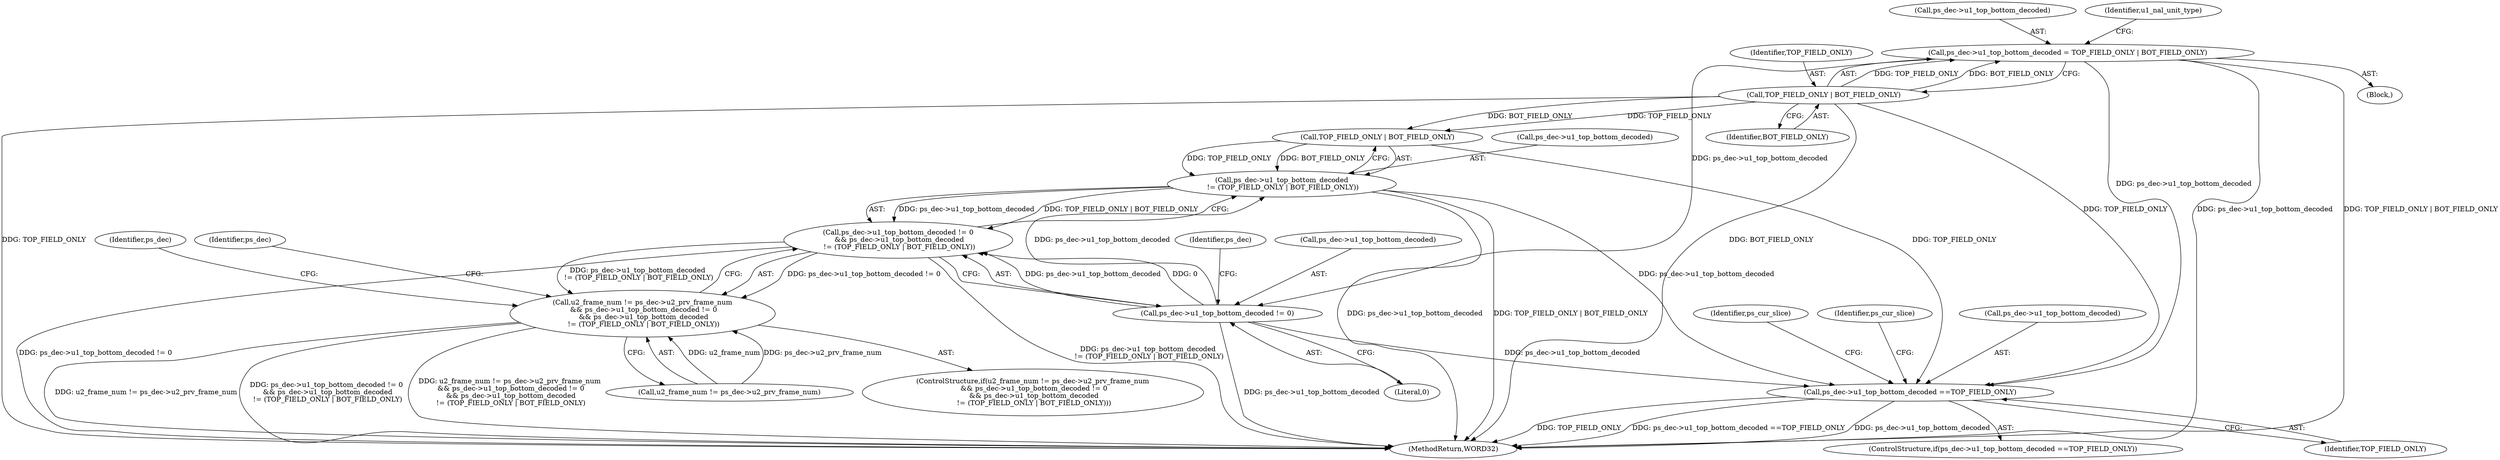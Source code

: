 digraph "0_Android_e629194c62a9a129ce378e08cb1059a8a53f1795_1@pointer" {
"1000549" [label="(Call,ps_dec->u1_top_bottom_decoded = TOP_FIELD_ONLY | BOT_FIELD_ONLY)"];
"1000553" [label="(Call,TOP_FIELD_ONLY | BOT_FIELD_ONLY)"];
"1000821" [label="(Call,ps_dec->u1_top_bottom_decoded != 0)"];
"1000820" [label="(Call,ps_dec->u1_top_bottom_decoded != 0\n && ps_dec->u1_top_bottom_decoded\n != (TOP_FIELD_ONLY | BOT_FIELD_ONLY))"];
"1000814" [label="(Call,u2_frame_num != ps_dec->u2_prv_frame_num\n && ps_dec->u1_top_bottom_decoded != 0\n && ps_dec->u1_top_bottom_decoded\n != (TOP_FIELD_ONLY | BOT_FIELD_ONLY))"];
"1000826" [label="(Call,ps_dec->u1_top_bottom_decoded\n != (TOP_FIELD_ONLY | BOT_FIELD_ONLY))"];
"1000853" [label="(Call,ps_dec->u1_top_bottom_decoded ==TOP_FIELD_ONLY)"];
"1000854" [label="(Call,ps_dec->u1_top_bottom_decoded)"];
"1000828" [label="(Identifier,ps_dec)"];
"1000853" [label="(Call,ps_dec->u1_top_bottom_decoded ==TOP_FIELD_ONLY)"];
"1000815" [label="(Call,u2_frame_num != ps_dec->u2_prv_frame_num)"];
"1000899" [label="(Identifier,ps_dec)"];
"1000553" [label="(Call,TOP_FIELD_ONLY | BOT_FIELD_ONLY)"];
"1000549" [label="(Call,ps_dec->u1_top_bottom_decoded = TOP_FIELD_ONLY | BOT_FIELD_ONLY)"];
"1000555" [label="(Identifier,BOT_FIELD_ONLY)"];
"1000821" [label="(Call,ps_dec->u1_top_bottom_decoded != 0)"];
"1000813" [label="(ControlStructure,if(u2_frame_num != ps_dec->u2_prv_frame_num\n && ps_dec->u1_top_bottom_decoded != 0\n && ps_dec->u1_top_bottom_decoded\n != (TOP_FIELD_ONLY | BOT_FIELD_ONLY)))"];
"1000820" [label="(Call,ps_dec->u1_top_bottom_decoded != 0\n && ps_dec->u1_top_bottom_decoded\n != (TOP_FIELD_ONLY | BOT_FIELD_ONLY))"];
"1000825" [label="(Literal,0)"];
"1000830" [label="(Call,TOP_FIELD_ONLY | BOT_FIELD_ONLY)"];
"1000550" [label="(Call,ps_dec->u1_top_bottom_decoded)"];
"1000852" [label="(ControlStructure,if(ps_dec->u1_top_bottom_decoded ==TOP_FIELD_ONLY))"];
"1000860" [label="(Identifier,ps_cur_slice)"];
"1000822" [label="(Call,ps_dec->u1_top_bottom_decoded)"];
"1000814" [label="(Call,u2_frame_num != ps_dec->u2_prv_frame_num\n && ps_dec->u1_top_bottom_decoded != 0\n && ps_dec->u1_top_bottom_decoded\n != (TOP_FIELD_ONLY | BOT_FIELD_ONLY))"];
"1000554" [label="(Identifier,TOP_FIELD_ONLY)"];
"1000826" [label="(Call,ps_dec->u1_top_bottom_decoded\n != (TOP_FIELD_ONLY | BOT_FIELD_ONLY))"];
"1002570" [label="(MethodReturn,WORD32)"];
"1000866" [label="(Identifier,ps_cur_slice)"];
"1000836" [label="(Identifier,ps_dec)"];
"1000827" [label="(Call,ps_dec->u1_top_bottom_decoded)"];
"1000548" [label="(Block,)"];
"1000857" [label="(Identifier,TOP_FIELD_ONLY)"];
"1000557" [label="(Identifier,u1_nal_unit_type)"];
"1000549" -> "1000548"  [label="AST: "];
"1000549" -> "1000553"  [label="CFG: "];
"1000550" -> "1000549"  [label="AST: "];
"1000553" -> "1000549"  [label="AST: "];
"1000557" -> "1000549"  [label="CFG: "];
"1000549" -> "1002570"  [label="DDG: ps_dec->u1_top_bottom_decoded"];
"1000549" -> "1002570"  [label="DDG: TOP_FIELD_ONLY | BOT_FIELD_ONLY"];
"1000553" -> "1000549"  [label="DDG: TOP_FIELD_ONLY"];
"1000553" -> "1000549"  [label="DDG: BOT_FIELD_ONLY"];
"1000549" -> "1000821"  [label="DDG: ps_dec->u1_top_bottom_decoded"];
"1000549" -> "1000853"  [label="DDG: ps_dec->u1_top_bottom_decoded"];
"1000553" -> "1000555"  [label="CFG: "];
"1000554" -> "1000553"  [label="AST: "];
"1000555" -> "1000553"  [label="AST: "];
"1000553" -> "1002570"  [label="DDG: TOP_FIELD_ONLY"];
"1000553" -> "1002570"  [label="DDG: BOT_FIELD_ONLY"];
"1000553" -> "1000830"  [label="DDG: TOP_FIELD_ONLY"];
"1000553" -> "1000830"  [label="DDG: BOT_FIELD_ONLY"];
"1000553" -> "1000853"  [label="DDG: TOP_FIELD_ONLY"];
"1000821" -> "1000820"  [label="AST: "];
"1000821" -> "1000825"  [label="CFG: "];
"1000822" -> "1000821"  [label="AST: "];
"1000825" -> "1000821"  [label="AST: "];
"1000828" -> "1000821"  [label="CFG: "];
"1000820" -> "1000821"  [label="CFG: "];
"1000821" -> "1002570"  [label="DDG: ps_dec->u1_top_bottom_decoded"];
"1000821" -> "1000820"  [label="DDG: ps_dec->u1_top_bottom_decoded"];
"1000821" -> "1000820"  [label="DDG: 0"];
"1000821" -> "1000826"  [label="DDG: ps_dec->u1_top_bottom_decoded"];
"1000821" -> "1000853"  [label="DDG: ps_dec->u1_top_bottom_decoded"];
"1000820" -> "1000814"  [label="AST: "];
"1000820" -> "1000826"  [label="CFG: "];
"1000826" -> "1000820"  [label="AST: "];
"1000814" -> "1000820"  [label="CFG: "];
"1000820" -> "1002570"  [label="DDG: ps_dec->u1_top_bottom_decoded\n != (TOP_FIELD_ONLY | BOT_FIELD_ONLY)"];
"1000820" -> "1002570"  [label="DDG: ps_dec->u1_top_bottom_decoded != 0"];
"1000820" -> "1000814"  [label="DDG: ps_dec->u1_top_bottom_decoded != 0"];
"1000820" -> "1000814"  [label="DDG: ps_dec->u1_top_bottom_decoded\n != (TOP_FIELD_ONLY | BOT_FIELD_ONLY)"];
"1000826" -> "1000820"  [label="DDG: ps_dec->u1_top_bottom_decoded"];
"1000826" -> "1000820"  [label="DDG: TOP_FIELD_ONLY | BOT_FIELD_ONLY"];
"1000814" -> "1000813"  [label="AST: "];
"1000814" -> "1000815"  [label="CFG: "];
"1000815" -> "1000814"  [label="AST: "];
"1000836" -> "1000814"  [label="CFG: "];
"1000899" -> "1000814"  [label="CFG: "];
"1000814" -> "1002570"  [label="DDG: ps_dec->u1_top_bottom_decoded != 0\n && ps_dec->u1_top_bottom_decoded\n != (TOP_FIELD_ONLY | BOT_FIELD_ONLY)"];
"1000814" -> "1002570"  [label="DDG: u2_frame_num != ps_dec->u2_prv_frame_num\n && ps_dec->u1_top_bottom_decoded != 0\n && ps_dec->u1_top_bottom_decoded\n != (TOP_FIELD_ONLY | BOT_FIELD_ONLY)"];
"1000814" -> "1002570"  [label="DDG: u2_frame_num != ps_dec->u2_prv_frame_num"];
"1000815" -> "1000814"  [label="DDG: u2_frame_num"];
"1000815" -> "1000814"  [label="DDG: ps_dec->u2_prv_frame_num"];
"1000826" -> "1000830"  [label="CFG: "];
"1000827" -> "1000826"  [label="AST: "];
"1000830" -> "1000826"  [label="AST: "];
"1000826" -> "1002570"  [label="DDG: ps_dec->u1_top_bottom_decoded"];
"1000826" -> "1002570"  [label="DDG: TOP_FIELD_ONLY | BOT_FIELD_ONLY"];
"1000830" -> "1000826"  [label="DDG: TOP_FIELD_ONLY"];
"1000830" -> "1000826"  [label="DDG: BOT_FIELD_ONLY"];
"1000826" -> "1000853"  [label="DDG: ps_dec->u1_top_bottom_decoded"];
"1000853" -> "1000852"  [label="AST: "];
"1000853" -> "1000857"  [label="CFG: "];
"1000854" -> "1000853"  [label="AST: "];
"1000857" -> "1000853"  [label="AST: "];
"1000860" -> "1000853"  [label="CFG: "];
"1000866" -> "1000853"  [label="CFG: "];
"1000853" -> "1002570"  [label="DDG: TOP_FIELD_ONLY"];
"1000853" -> "1002570"  [label="DDG: ps_dec->u1_top_bottom_decoded ==TOP_FIELD_ONLY"];
"1000853" -> "1002570"  [label="DDG: ps_dec->u1_top_bottom_decoded"];
"1000830" -> "1000853"  [label="DDG: TOP_FIELD_ONLY"];
}
